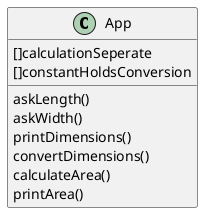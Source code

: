@startuml
'https://plantuml.com/salt

class App{
    askLength()
    askWidth()
    printDimensions()
    convertDimensions()
    calculateArea()
    printArea()
    []calculationSeperate
    []constantHoldsConversion
}

@enduml